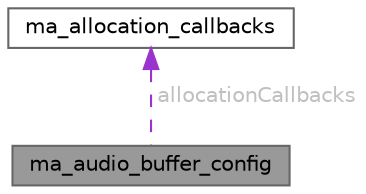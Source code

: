 digraph "ma_audio_buffer_config"
{
 // LATEX_PDF_SIZE
  bgcolor="transparent";
  edge [fontname=Helvetica,fontsize=10,labelfontname=Helvetica,labelfontsize=10];
  node [fontname=Helvetica,fontsize=10,shape=box,height=0.2,width=0.4];
  Node1 [id="Node000001",label="ma_audio_buffer_config",height=0.2,width=0.4,color="gray40", fillcolor="grey60", style="filled", fontcolor="black",tooltip=" "];
  Node2 -> Node1 [id="edge1_Node000001_Node000002",dir="back",color="darkorchid3",style="dashed",tooltip=" ",label=" allocationCallbacks",fontcolor="grey" ];
  Node2 [id="Node000002",label="ma_allocation_callbacks",height=0.2,width=0.4,color="gray40", fillcolor="white", style="filled",URL="$structma__allocation__callbacks.html",tooltip=" "];
}
